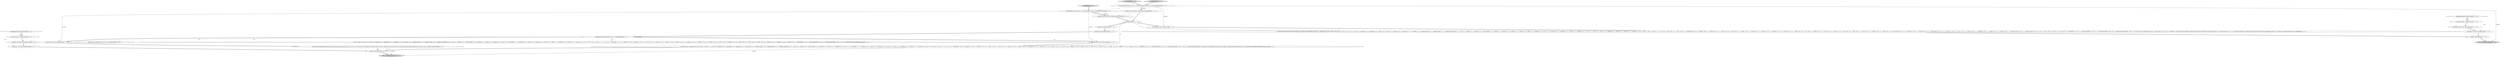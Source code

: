 digraph {
12 [style = filled, label = "functionTemplate['0', '1', '0']", fillcolor = lightgray, shape = diamond image = "AAA0AAABBB2BBB"];
27 [style = filled, label = "_errHandler.sync(this)@@@8@@@['0', '0', '1']", fillcolor = white, shape = ellipse image = "AAA0AAABBB3BBB"];
11 [style = filled, label = "{exitRule()}@@@56@@@['1', '1', '0']", fillcolor = white, shape = ellipse image = "AAA0AAABBB1BBB"];
2 [style = filled, label = "int _la@@@5@@@['1', '1', '1']", fillcolor = white, shape = ellipse image = "AAA0AAABBB1BBB"];
4 [style = filled, label = "FunctionTemplateContext _localctx = new FunctionTemplateContext(_ctx,getState())@@@3@@@['1', '1', '0']", fillcolor = white, shape = ellipse image = "AAA0AAABBB1BBB"];
7 [style = filled, label = "return _localctx@@@59@@@['1', '1', '0']", fillcolor = lightgray, shape = ellipse image = "AAA0AAABBB1BBB"];
22 [style = filled, label = "{setState(824)_errHandler.sync(this)switch (getInterpreter().adaptivePredict(_input,109,_ctx)) {case 1:{setState(821)((TableIdentifierContext)_localctx).catalog = identifier()setState(822)match(T__3)}breaksetState(826)((TableIdentifierContext)_localctx).name = identifier()}@@@27@@@['0', '0', '1']", fillcolor = white, shape = ellipse image = "AAA0AAABBB3BBB"];
30 [style = filled, label = "return _localctx@@@53@@@['0', '0', '1']", fillcolor = lightgray, shape = ellipse image = "AAA0AAABBB3BBB"];
17 [style = filled, label = "_errHandler.reportError(this,re)@@@47@@@['0', '0', '1']", fillcolor = white, shape = ellipse image = "AAA0AAABBB3BBB"];
20 [style = filled, label = "_errHandler.recover(this,re)@@@48@@@['0', '0', '1']", fillcolor = white, shape = ellipse image = "AAA0AAABBB3BBB"];
25 [style = filled, label = "enterOuterAlt(_localctx,1)@@@10@@@['0', '0', '1']", fillcolor = white, shape = ellipse image = "AAA0AAABBB3BBB"];
18 [style = filled, label = "getInterpreter().adaptivePredict(_input,109,_ctx)@@@30@@@['0', '0', '1']", fillcolor = white, shape = diamond image = "AAA0AAABBB3BBB"];
1 [style = filled, label = "enterRule(_localctx,86,RULE_functionTemplate)@@@4@@@['1', '1', '0']", fillcolor = white, shape = ellipse image = "AAA0AAABBB1BBB"];
15 [style = filled, label = "(((_la) & ~0x3f) == 0 && ((1L << _la) & ((1L << ANALYZE) | (1L << ANALYZED) | (1L << CATALOGS) | (1L << COLUMNS) | (1L << CURRENT_DATE) | (1L << CURRENT_TIME) | (1L << CURRENT_TIMESTAMP) | (1L << DAY) | (1L << DEBUG) | (1L << EXECUTABLE) | (1L << EXPLAIN) | (1L << FIRST) | (1L << FORMAT) | (1L << FULL) | (1L << FUNCTIONS) | (1L << GRAPHVIZ) | (1L << HOUR) | (1L << INTERVAL) | (1L << LAST) | (1L << LIMIT) | (1L << MAPPED) | (1L << MINUTE) | (1L << MONTH))) != 0) || ((((_la - 70)) & ~0x3f) == 0 && ((1L << (_la - 70)) & ((1L << (OPTIMIZED - 70)) | (1L << (PARSED - 70)) | (1L << (PHYSICAL - 70)) | (1L << (PIVOT - 70)) | (1L << (PLAN - 70)) | (1L << (RLIKE - 70)) | (1L << (QUERY - 70)) | (1L << (SCHEMAS - 70)) | (1L << (SECOND - 70)) | (1L << (SHOW - 70)) | (1L << (SYS - 70)) | (1L << (TABLES - 70)) | (1L << (TEXT - 70)) | (1L << (TOP - 70)) | (1L << (TYPE - 70)) | (1L << (TYPES - 70)) | (1L << (VERIFY - 70)) | (1L << (YEAR - 70)) | (1L << (IDENTIFIER - 70)) | (1L << (DIGIT_IDENTIFIER - 70)) | (1L << (QUOTED_IDENTIFIER - 70)))) != 0) || _la == BACKQUOTED_IDENTIFIER@@@14@@@['0', '0', '1']", fillcolor = white, shape = diamond image = "AAA0AAABBB3BBB"];
29 [style = filled, label = "{exitRule()}@@@50@@@['0', '0', '1']", fillcolor = white, shape = ellipse image = "AAA0AAABBB3BBB"];
6 [style = filled, label = "_errHandler.recover(this,re)@@@54@@@['1', '1', '0']", fillcolor = white, shape = ellipse image = "AAA0AAABBB1BBB"];
13 [style = filled, label = "tableIdentifier['0', '0', '1']", fillcolor = lightgray, shape = diamond image = "AAA0AAABBB3BBB"];
3 [style = filled, label = "_errHandler.reportError(this,re)@@@53@@@['1', '1', '0']", fillcolor = white, shape = ellipse image = "AAA0AAABBB1BBB"];
16 [style = filled, label = "TableIdentifierContext _localctx = new TableIdentifierContext(_ctx,getState())@@@3@@@['0', '0', '1']", fillcolor = white, shape = ellipse image = "AAA0AAABBB3BBB"];
28 [style = filled, label = "_localctx.exception = re@@@46@@@['0', '0', '1']", fillcolor = white, shape = ellipse image = "AAA0AAABBB3BBB"];
5 [style = filled, label = "RecognitionException re@@@51@@@['1', '1', '0']", fillcolor = white, shape = diamond image = "AAA0AAABBB1BBB"];
24 [style = filled, label = "RecognitionException re@@@45@@@['0', '0', '1']", fillcolor = white, shape = diamond image = "AAA0AAABBB3BBB"];
10 [style = filled, label = "_localctx.exception = re@@@52@@@['1', '1', '0']", fillcolor = white, shape = ellipse image = "AAA0AAABBB1BBB"];
0 [style = filled, label = "functionTemplate['1', '0', '0']", fillcolor = lightgray, shape = diamond image = "AAA0AAABBB1BBB"];
19 [style = filled, label = "getInterpreter().adaptivePredict(_input,110,_ctx)@@@9@@@['0', '0', '1']", fillcolor = white, shape = diamond image = "AAA0AAABBB3BBB"];
21 [style = filled, label = "{setState(818)_la = _input.LA(1)if ((((_la) & ~0x3f) == 0 && ((1L << _la) & ((1L << ANALYZE) | (1L << ANALYZED) | (1L << CATALOGS) | (1L << COLUMNS) | (1L << CURRENT_DATE) | (1L << CURRENT_TIME) | (1L << CURRENT_TIMESTAMP) | (1L << DAY) | (1L << DEBUG) | (1L << EXECUTABLE) | (1L << EXPLAIN) | (1L << FIRST) | (1L << FORMAT) | (1L << FULL) | (1L << FUNCTIONS) | (1L << GRAPHVIZ) | (1L << HOUR) | (1L << INTERVAL) | (1L << LAST) | (1L << LIMIT) | (1L << MAPPED) | (1L << MINUTE) | (1L << MONTH))) != 0) || ((((_la - 70)) & ~0x3f) == 0 && ((1L << (_la - 70)) & ((1L << (OPTIMIZED - 70)) | (1L << (PARSED - 70)) | (1L << (PHYSICAL - 70)) | (1L << (PIVOT - 70)) | (1L << (PLAN - 70)) | (1L << (RLIKE - 70)) | (1L << (QUERY - 70)) | (1L << (SCHEMAS - 70)) | (1L << (SECOND - 70)) | (1L << (SHOW - 70)) | (1L << (SYS - 70)) | (1L << (TABLES - 70)) | (1L << (TEXT - 70)) | (1L << (TOP - 70)) | (1L << (TYPE - 70)) | (1L << (TYPES - 70)) | (1L << (VERIFY - 70)) | (1L << (YEAR - 70)) | (1L << (IDENTIFIER - 70)) | (1L << (DIGIT_IDENTIFIER - 70)) | (1L << (QUOTED_IDENTIFIER - 70)))) != 0) || _la == BACKQUOTED_IDENTIFIER) {{setState(815)((TableIdentifierContext)_localctx).catalog = identifier()setState(816)match(T__3)}}setState(820)match(TABLE_IDENTIFIER)}@@@11@@@['0', '0', '1']", fillcolor = white, shape = ellipse image = "AAA0AAABBB3BBB"];
23 [style = filled, label = "enterRule(_localctx,106,RULE_tableIdentifier)@@@4@@@['0', '0', '1']", fillcolor = white, shape = ellipse image = "AAA0AAABBB3BBB"];
26 [style = filled, label = "setState(827)@@@7@@@['0', '0', '1']", fillcolor = white, shape = ellipse image = "AAA0AAABBB3BBB"];
14 [style = filled, label = "enterOuterAlt(_localctx,2)@@@26@@@['0', '0', '1']", fillcolor = white, shape = ellipse image = "AAA0AAABBB3BBB"];
8 [style = filled, label = "enterOuterAlt(_localctx,1)@@@7@@@['1', '1', '0']", fillcolor = white, shape = ellipse image = "AAA0AAABBB1BBB"];
9 [style = filled, label = "{setState(730)functionName()setState(731)match(T__0)setState(743)_errHandler.sync(this)_la = _input.LA(1)if ((((_la) & ~0x3f) == 0 && ((1L << _la) & ((1L << T__0) | (1L << ALL) | (1L << ANALYZE) | (1L << ANALYZED) | (1L << CASE) | (1L << CAST) | (1L << CATALOGS) | (1L << COLUMNS) | (1L << CONVERT) | (1L << CURRENT_DATE) | (1L << CURRENT_TIME) | (1L << CURRENT_TIMESTAMP) | (1L << DAY) | (1L << DEBUG) | (1L << DISTINCT) | (1L << EXECUTABLE) | (1L << EXISTS) | (1L << EXPLAIN) | (1L << EXTRACT) | (1L << FALSE) | (1L << FIRST) | (1L << FORMAT) | (1L << FULL) | (1L << FUNCTIONS) | (1L << GRAPHVIZ) | (1L << HOUR) | (1L << INTERVAL) | (1L << LAST) | (1L << LEFT) | (1L << LIMIT) | (1L << MAPPED) | (1L << MATCH) | (1L << MINUTE) | (1L << MONTH))) != 0) || ((((_la - 66)) & ~0x3f) == 0 && ((1L << (_la - 66)) & ((1L << (NOT - 66)) | (1L << (NULL - 66)) | (1L << (OPTIMIZED - 66)) | (1L << (PARSED - 66)) | (1L << (PHYSICAL - 66)) | (1L << (PIVOT - 66)) | (1L << (PLAN - 66)) | (1L << (RIGHT - 66)) | (1L << (RLIKE - 66)) | (1L << (QUERY - 66)) | (1L << (SCHEMAS - 66)) | (1L << (SECOND - 66)) | (1L << (SHOW - 66)) | (1L << (SYS - 66)) | (1L << (TABLES - 66)) | (1L << (TEXT - 66)) | (1L << (TRUE - 66)) | (1L << (TOP - 66)) | (1L << (TYPE - 66)) | (1L << (TYPES - 66)) | (1L << (VERIFY - 66)) | (1L << (YEAR - 66)) | (1L << (FUNCTION_ESC - 66)) | (1L << (DATE_ESC - 66)) | (1L << (TIME_ESC - 66)) | (1L << (TIMESTAMP_ESC - 66)) | (1L << (GUID_ESC - 66)) | (1L << (PLUS - 66)) | (1L << (MINUS - 66)) | (1L << (ASTERISK - 66)) | (1L << (PARAM - 66)) | (1L << (STRING - 66)) | (1L << (INTEGER_VALUE - 66)) | (1L << (DECIMAL_VALUE - 66)))) != 0) || ((((_la - 130)) & ~0x3f) == 0 && ((1L << (_la - 130)) & ((1L << (IDENTIFIER - 130)) | (1L << (DIGIT_IDENTIFIER - 130)) | (1L << (QUOTED_IDENTIFIER - 130)) | (1L << (BACKQUOTED_IDENTIFIER - 130)))) != 0)) {{setState(733)_errHandler.sync(this)_la = _input.LA(1)if (_la == ALL || _la == DISTINCT) {{setState(732)setQuantifier()}}setState(735)expression()setState(740)_errHandler.sync(this)_la = _input.LA(1)while (_la == T__2) {{{setState(736)match(T__2)setState(737)expression()}}setState(742)_errHandler.sync(this)_la = _input.LA(1)}}}setState(745)match(T__1)}@@@8@@@['1', '1', '0']", fillcolor = white, shape = ellipse image = "AAA0AAABBB1BBB"];
29->30 [style = bold, label=""];
22->29 [style = bold, label=""];
24->28 [style = dotted, label="true"];
23->2 [style = bold, label=""];
1->23 [style = dashed, label="0"];
4->8 [style = solid, label="_localctx"];
5->10 [style = dotted, label="true"];
8->9 [style = bold, label=""];
9->11 [style = bold, label=""];
0->4 [style = bold, label=""];
2->26 [style = bold, label=""];
16->14 [style = solid, label="_localctx"];
24->20 [style = dotted, label="true"];
5->3 [style = dotted, label="true"];
6->11 [style = bold, label=""];
12->4 [style = bold, label=""];
16->25 [style = solid, label="_localctx"];
22->30 [style = solid, label="_localctx"];
4->16 [style = dashed, label="0"];
2->21 [style = solid, label="_la"];
19->14 [style = dotted, label="true"];
21->30 [style = solid, label="_localctx"];
17->20 [style = bold, label=""];
5->10 [style = bold, label=""];
26->27 [style = bold, label=""];
21->29 [style = bold, label=""];
10->3 [style = bold, label=""];
2->8 [style = bold, label=""];
4->1 [style = bold, label=""];
11->7 [style = bold, label=""];
16->23 [style = solid, label="_localctx"];
3->6 [style = bold, label=""];
25->21 [style = bold, label=""];
19->18 [style = dotted, label="true"];
19->25 [style = bold, label=""];
5->6 [style = dotted, label="true"];
16->23 [style = bold, label=""];
13->16 [style = bold, label=""];
19->15 [style = dotted, label="true"];
20->29 [style = bold, label=""];
19->25 [style = dotted, label="true"];
4->1 [style = solid, label="_localctx"];
27->19 [style = bold, label=""];
19->14 [style = bold, label=""];
24->28 [style = bold, label=""];
24->17 [style = dotted, label="true"];
1->2 [style = bold, label=""];
4->7 [style = solid, label="_localctx"];
2->9 [style = solid, label="_la"];
28->17 [style = bold, label=""];
14->22 [style = bold, label=""];
}
